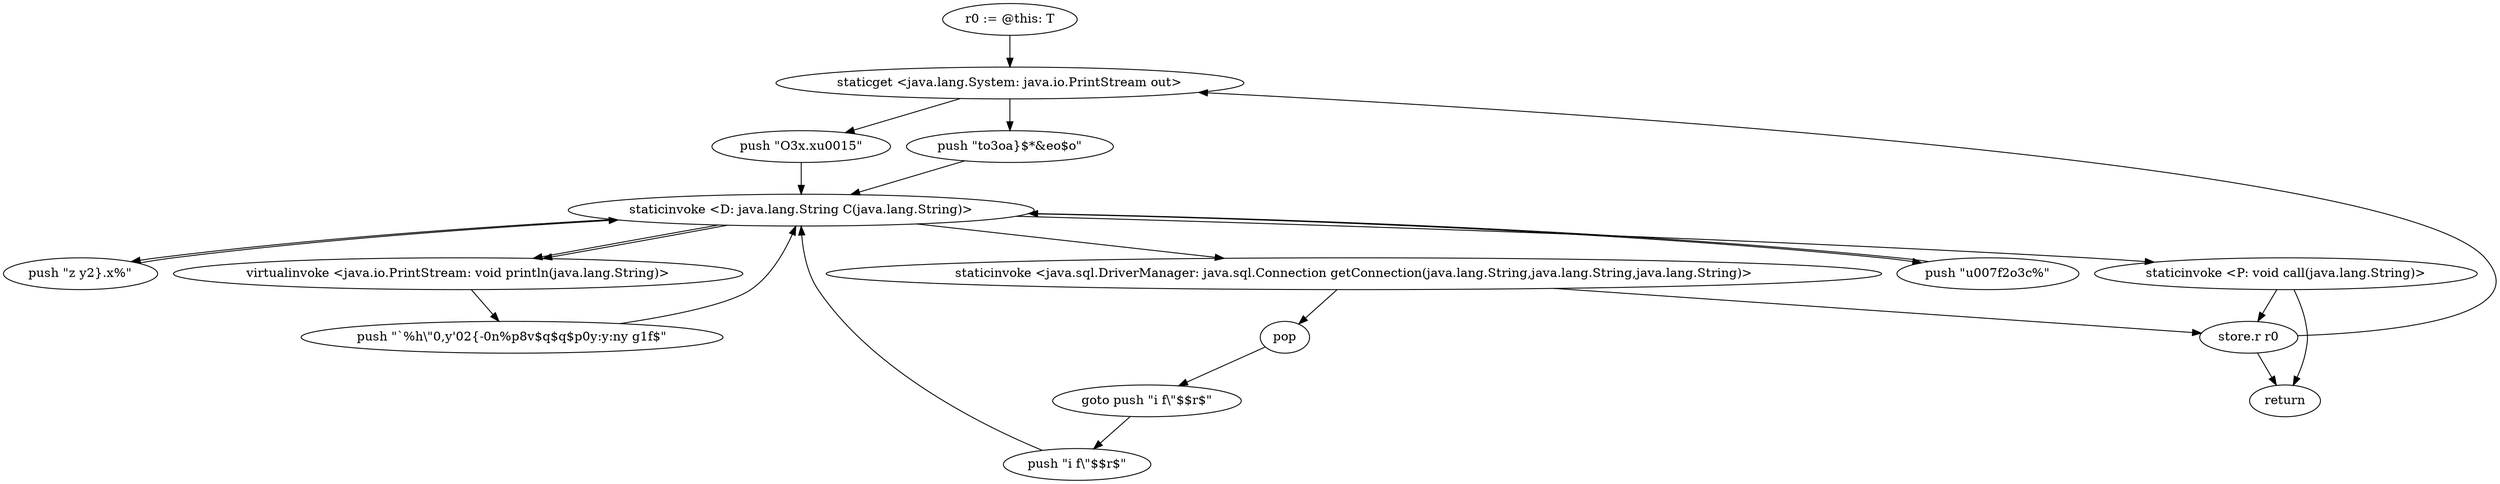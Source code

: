 digraph "" {
    "r0 := @this: T"
    "staticget <java.lang.System: java.io.PrintStream out>"
    "r0 := @this: T"->"staticget <java.lang.System: java.io.PrintStream out>";
    "push \"\to3oa}$*&eo$o\""
    "staticget <java.lang.System: java.io.PrintStream out>"->"push \"\to3oa}$*&eo$o\"";
    "staticinvoke <D: java.lang.String C(java.lang.String)>"
    "push \"\to3oa}$*&eo$o\""->"staticinvoke <D: java.lang.String C(java.lang.String)>";
    "virtualinvoke <java.io.PrintStream: void println(java.lang.String)>"
    "staticinvoke <D: java.lang.String C(java.lang.String)>"->"virtualinvoke <java.io.PrintStream: void println(java.lang.String)>";
    "push \"`%h\\\"0,y\'02{-0n%p8v$q$q$p0y:y:ny g1f$\""
    "virtualinvoke <java.io.PrintStream: void println(java.lang.String)>"->"push \"`%h\\\"0,y\'02{-0n%p8v$q$q$p0y:y:ny g1f$\"";
    "push \"`%h\\\"0,y\'02{-0n%p8v$q$q$p0y:y:ny g1f$\""->"staticinvoke <D: java.lang.String C(java.lang.String)>";
    "push \"\u007f2o3c%\""
    "staticinvoke <D: java.lang.String C(java.lang.String)>"->"push \"\u007f2o3c%\"";
    "push \"\u007f2o3c%\""->"staticinvoke <D: java.lang.String C(java.lang.String)>";
    "push \"z y2}.x%\""
    "staticinvoke <D: java.lang.String C(java.lang.String)>"->"push \"z y2}.x%\"";
    "push \"z y2}.x%\""->"staticinvoke <D: java.lang.String C(java.lang.String)>";
    "staticinvoke <java.sql.DriverManager: java.sql.Connection getConnection(java.lang.String,java.lang.String,java.lang.String)>"
    "staticinvoke <D: java.lang.String C(java.lang.String)>"->"staticinvoke <java.sql.DriverManager: java.sql.Connection getConnection(java.lang.String,java.lang.String,java.lang.String)>";
    "pop"
    "staticinvoke <java.sql.DriverManager: java.sql.Connection getConnection(java.lang.String,java.lang.String,java.lang.String)>"->"pop";
    "goto push \"i f\\\"$$r$\""
    "pop"->"goto push \"i f\\\"$$r$\"";
    "push \"i f\\\"$$r$\""
    "goto push \"i f\\\"$$r$\""->"push \"i f\\\"$$r$\"";
    "push \"i f\\\"$$r$\""->"staticinvoke <D: java.lang.String C(java.lang.String)>";
    "staticinvoke <P: void call(java.lang.String)>"
    "staticinvoke <D: java.lang.String C(java.lang.String)>"->"staticinvoke <P: void call(java.lang.String)>";
    "return"
    "staticinvoke <P: void call(java.lang.String)>"->"return";
    "store.r r0"
    "staticinvoke <P: void call(java.lang.String)>"->"store.r r0";
    "store.r r0"->"return";
    "staticinvoke <java.sql.DriverManager: java.sql.Connection getConnection(java.lang.String,java.lang.String,java.lang.String)>"->"store.r r0";
    "store.r r0"->"staticget <java.lang.System: java.io.PrintStream out>";
    "push \"O3x.x\u0015\""
    "staticget <java.lang.System: java.io.PrintStream out>"->"push \"O3x.x\u0015\"";
    "push \"O3x.x\u0015\""->"staticinvoke <D: java.lang.String C(java.lang.String)>";
    "staticinvoke <D: java.lang.String C(java.lang.String)>"->"virtualinvoke <java.io.PrintStream: void println(java.lang.String)>";
}
